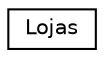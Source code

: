 digraph "Graphical Class Hierarchy"
{
 // LATEX_PDF_SIZE
  edge [fontname="Helvetica",fontsize="10",labelfontname="Helvetica",labelfontsize="10"];
  node [fontname="Helvetica",fontsize="10",shape=record];
  rankdir="LR";
  Node0 [label="Lojas",height=0.2,width=0.4,color="black", fillcolor="white", style="filled",URL="$classLojas.html",tooltip="É uma classe repositório."];
}
